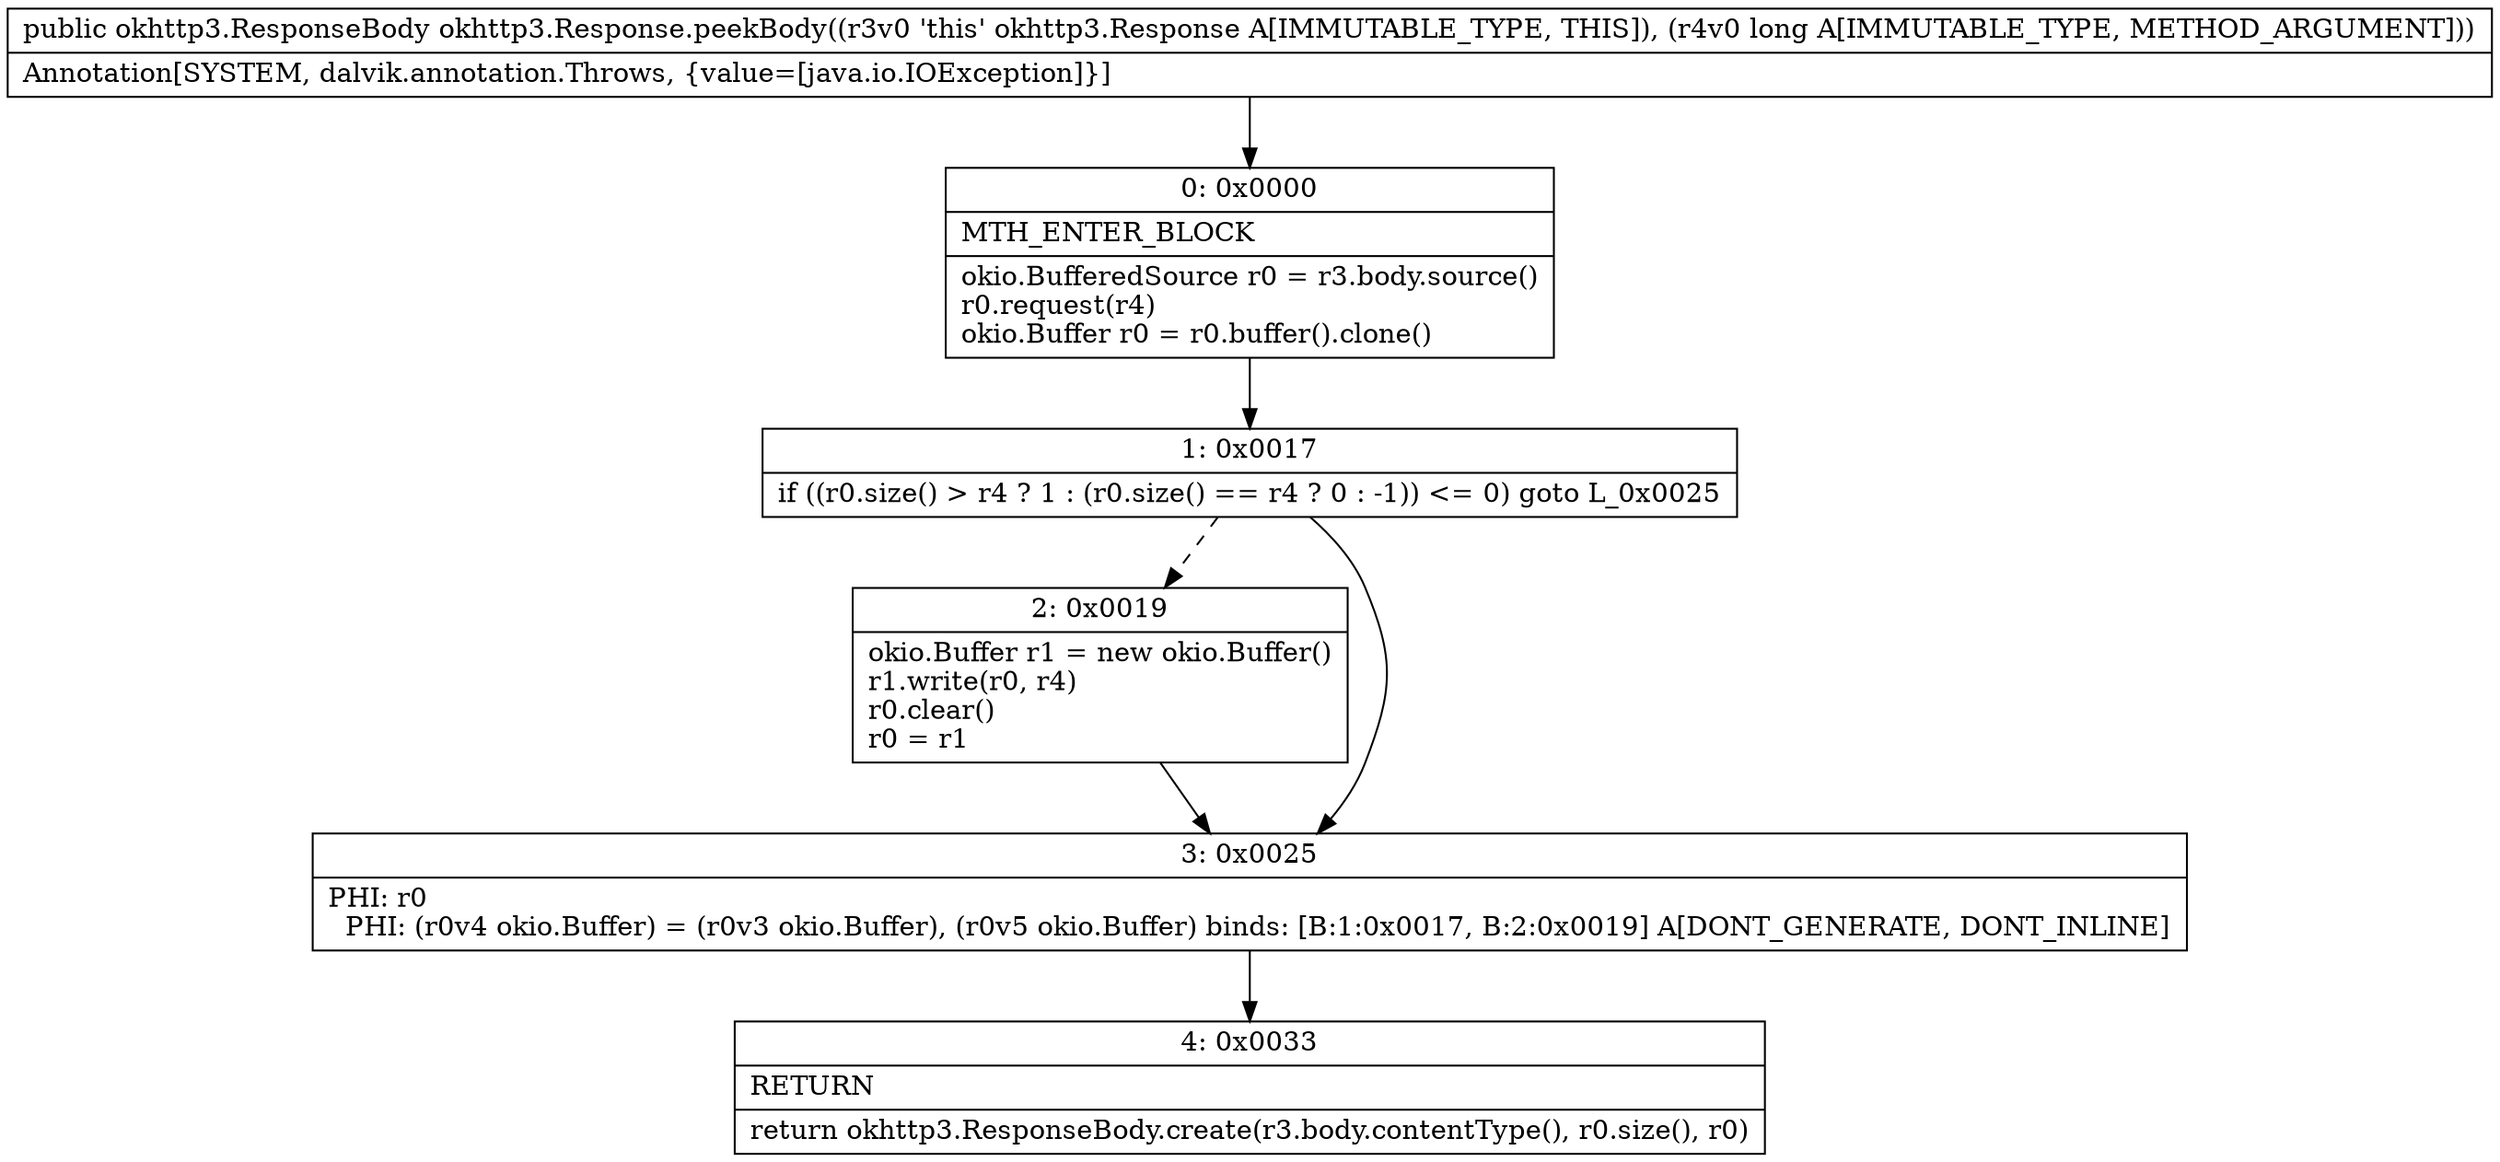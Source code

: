 digraph "CFG forokhttp3.Response.peekBody(J)Lokhttp3\/ResponseBody;" {
Node_0 [shape=record,label="{0\:\ 0x0000|MTH_ENTER_BLOCK\l|okio.BufferedSource r0 = r3.body.source()\lr0.request(r4)\lokio.Buffer r0 = r0.buffer().clone()\l}"];
Node_1 [shape=record,label="{1\:\ 0x0017|if ((r0.size() \> r4 ? 1 : (r0.size() == r4 ? 0 : \-1)) \<= 0) goto L_0x0025\l}"];
Node_2 [shape=record,label="{2\:\ 0x0019|okio.Buffer r1 = new okio.Buffer()\lr1.write(r0, r4)\lr0.clear()\lr0 = r1\l}"];
Node_3 [shape=record,label="{3\:\ 0x0025|PHI: r0 \l  PHI: (r0v4 okio.Buffer) = (r0v3 okio.Buffer), (r0v5 okio.Buffer) binds: [B:1:0x0017, B:2:0x0019] A[DONT_GENERATE, DONT_INLINE]\l}"];
Node_4 [shape=record,label="{4\:\ 0x0033|RETURN\l|return okhttp3.ResponseBody.create(r3.body.contentType(), r0.size(), r0)\l}"];
MethodNode[shape=record,label="{public okhttp3.ResponseBody okhttp3.Response.peekBody((r3v0 'this' okhttp3.Response A[IMMUTABLE_TYPE, THIS]), (r4v0 long A[IMMUTABLE_TYPE, METHOD_ARGUMENT]))  | Annotation[SYSTEM, dalvik.annotation.Throws, \{value=[java.io.IOException]\}]\l}"];
MethodNode -> Node_0;
Node_0 -> Node_1;
Node_1 -> Node_2[style=dashed];
Node_1 -> Node_3;
Node_2 -> Node_3;
Node_3 -> Node_4;
}

